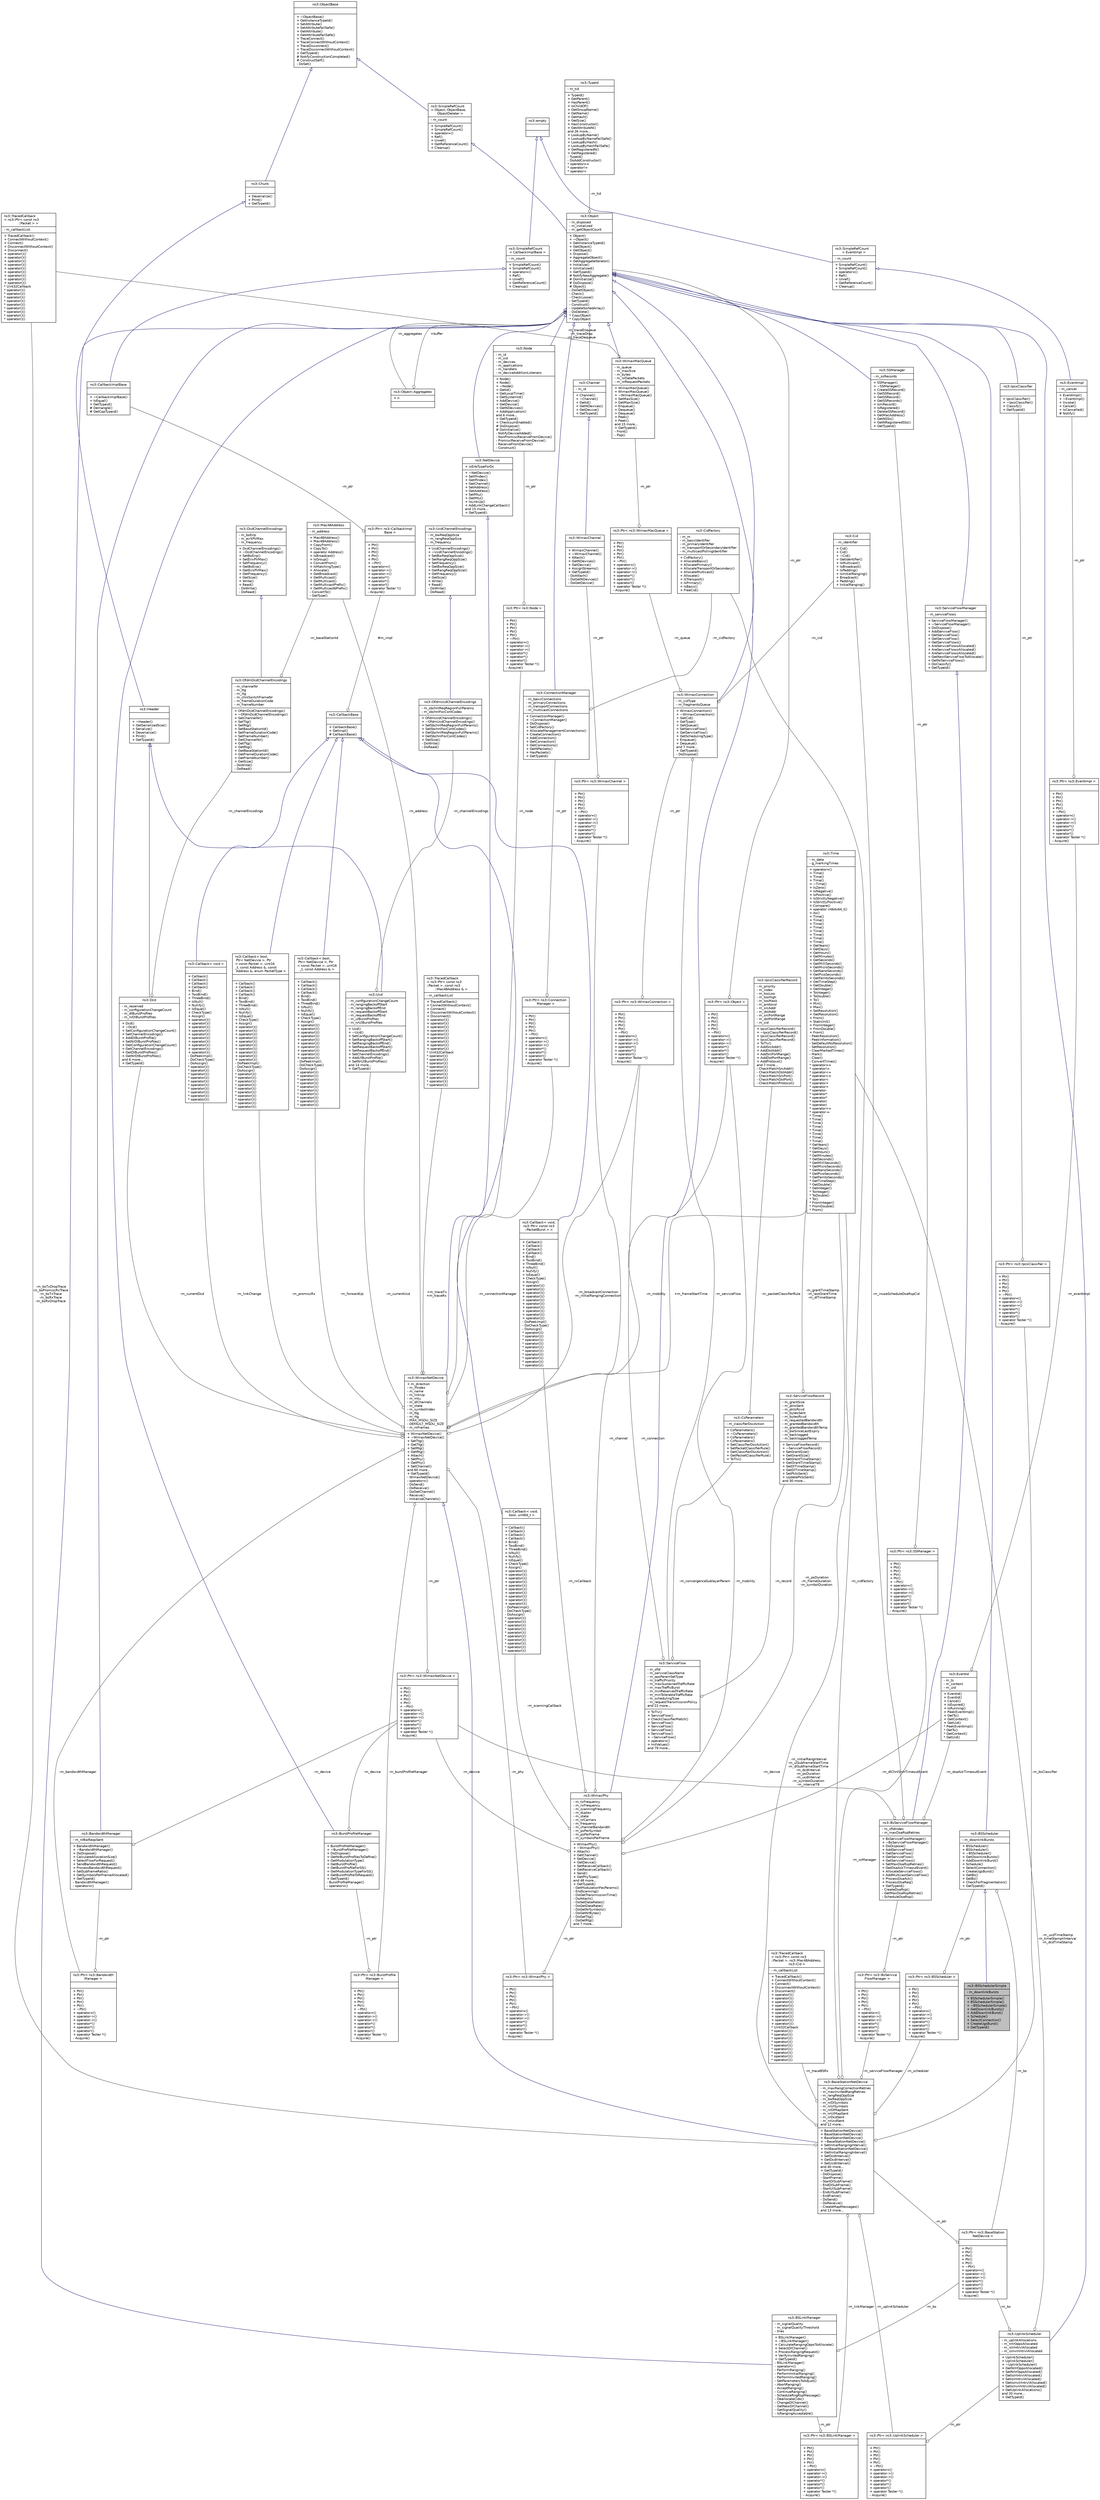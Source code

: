digraph "ns3::BSSchedulerSimple"
{
  edge [fontname="Helvetica",fontsize="10",labelfontname="Helvetica",labelfontsize="10"];
  node [fontname="Helvetica",fontsize="10",shape=record];
  Node1 [label="{ns3::BSSchedulerSimple\n|- m_downlinkBursts\l|+ BSSchedulerSimple()\l+ BSSchedulerSimple()\l+ ~BSSchedulerSimple()\l+ GetDownlinkBursts()\l+ AddDownlinkBurst()\l+ Schedule()\l+ SelectConnection()\l+ CreateUgsBurst()\l+ GetTypeId()\l}",height=0.2,width=0.4,color="black", fillcolor="grey75", style="filled", fontcolor="black"];
  Node2 -> Node1 [dir="back",color="midnightblue",fontsize="10",style="solid",arrowtail="onormal"];
  Node2 [label="{ns3::BSScheduler\n|- m_downlinkBursts\l|+ BSScheduler()\l+ BSScheduler()\l+ ~BSScheduler()\l+ GetDownlinkBursts()\l+ AddDownlinkBurst()\l+ Schedule()\l+ SelectConnection()\l+ CreateUgsBurst()\l+ GetBs()\l+ SetBs()\l+ CheckForFragmentation()\l+ GetTypeId()\l}",height=0.2,width=0.4,color="black", fillcolor="white", style="filled",URL="$d7/d4a/classns3_1_1BSScheduler.html"];
  Node3 -> Node2 [dir="back",color="midnightblue",fontsize="10",style="solid",arrowtail="onormal"];
  Node3 [label="{ns3::Object\n|- m_disposed\l- m_initialized\l- m_getObjectCount\l|+ Object()\l+ ~Object()\l+ GetInstanceTypeId()\l+ GetObject()\l+ GetObject()\l+ Dispose()\l+ AggregateObject()\l+ GetAggregateIterator()\l+ Initialize()\l+ IsInitialized()\l+ GetTypeId()\l# NotifyNewAggregate()\l# DoInitialize()\l# DoDispose()\l# Object()\l- DoGetObject()\l- Check()\l- CheckLoose()\l- SetTypeId()\l- Construct()\l- UpdateSortedArray()\l- DoDelete()\l* CopyObject\l* CopyObject\l}",height=0.2,width=0.4,color="black", fillcolor="white", style="filled",URL="$d9/d77/classns3_1_1Object.html",tooltip="A base class which provides memory management and object aggregation. "];
  Node4 -> Node3 [dir="back",color="midnightblue",fontsize="10",style="solid",arrowtail="onormal"];
  Node4 [label="{ns3::SimpleRefCount\l\< Object, ObjectBase,\l ObjectDeleter \>\n|- m_count\l|+ SimpleRefCount()\l+ SimpleRefCount()\l+ operator=()\l+ Ref()\l+ Unref()\l+ GetReferenceCount()\l+ Cleanup()\l}",height=0.2,width=0.4,color="black", fillcolor="white", style="filled",URL="$da/da1/classns3_1_1SimpleRefCount.html"];
  Node5 -> Node4 [dir="back",color="midnightblue",fontsize="10",style="solid",arrowtail="onormal"];
  Node5 [label="{ns3::ObjectBase\n||+ ~ObjectBase()\l+ GetInstanceTypeId()\l+ SetAttribute()\l+ SetAttributeFailSafe()\l+ GetAttribute()\l+ GetAttributeFailSafe()\l+ TraceConnect()\l+ TraceConnectWithoutContext()\l+ TraceDisconnect()\l+ TraceDisconnectWithoutContext()\l+ GetTypeId()\l# NotifyConstructionCompleted()\l# ConstructSelf()\l- DoSet()\l}",height=0.2,width=0.4,color="black", fillcolor="white", style="filled",URL="$d2/dac/classns3_1_1ObjectBase.html",tooltip="Anchor the ns-3 type and attribute system. "];
  Node6 -> Node3 [color="grey25",fontsize="10",style="solid",label=" -m_tid" ,arrowhead="odiamond"];
  Node6 [label="{ns3::TypeId\n|- m_tid\l|+ TypeId()\l+ GetParent()\l+ HasParent()\l+ IsChildOf()\l+ GetGroupName()\l+ GetName()\l+ GetHash()\l+ GetSize()\l+ HasConstructor()\l+ GetAttributeN()\land 26 more...\l+ LookupByName()\l+ LookupByNameFailSafe()\l+ LookupByHash()\l+ LookupByHashFailSafe()\l+ GetRegisteredN()\l+ GetRegistered()\l- TypeId()\l- DoAddConstructor()\l* operator==\l* operator!=\l* operator\<\l}",height=0.2,width=0.4,color="black", fillcolor="white", style="filled",URL="$d6/d11/classns3_1_1TypeId.html",tooltip="a unique identifier for an interface. "];
  Node7 -> Node3 [color="grey25",fontsize="10",style="solid",label=" -m_aggregates" ,arrowhead="odiamond"];
  Node7 [label="{ns3::Object::Aggregates\n|+ n\l|}",height=0.2,width=0.4,color="black", fillcolor="white", style="filled",URL="$d5/de9/structns3_1_1Object_1_1Aggregates.html"];
  Node3 -> Node7 [color="grey25",fontsize="10",style="solid",label=" +buffer" ,arrowhead="odiamond"];
  Node8 -> Node2 [color="grey25",fontsize="10",style="solid",label=" -m_bs" ,arrowhead="odiamond"];
  Node8 [label="{ns3::Ptr\< ns3::BaseStation\lNetDevice \>\n||+ Ptr()\l+ Ptr()\l+ Ptr()\l+ Ptr()\l+ Ptr()\l+ ~Ptr()\l+ operator=()\l+ operator-\>()\l+ operator-\>()\l+ operator*()\l+ operator*()\l+ operator!()\l+ operator Tester *()\l- Acquire()\l}",height=0.2,width=0.4,color="black", fillcolor="white", style="filled",URL="$dc/d90/classns3_1_1Ptr.html"];
  Node9 -> Node8 [color="grey25",fontsize="10",style="solid",label=" -m_ptr" ,arrowhead="odiamond"];
  Node9 [label="{ns3::BaseStationNetDevice\n|- m_maxRangCorrectionRetries\l- m_maxInvitedRangRetries\l- m_rangReqOppSize\l- m_bwReqOppSize\l- m_nrDlSymbols\l- m_nrUlSymbols\l- m_nrDlMapSent\l- m_nrUlMapSent\l- m_nrDcdSent\l- m_nrUcdSent\land 12 more...\l|+ BaseStationNetDevice()\l+ BaseStationNetDevice()\l+ BaseStationNetDevice()\l+ ~BaseStationNetDevice()\l+ SetInitialRangingInterval()\l+ InitBaseStationNetDevice()\l+ GetInitialRangingInterval()\l+ SetDcdInterval()\l+ GetDcdInterval()\l+ SetUcdInterval()\land 40 more...\l+ GetTypeId()\l- DoDispose()\l- StartFrame()\l- StartDlSubFrame()\l- EndDlSubFrame()\l- StartUlSubFrame()\l- EndUlSubFrame()\l- EndFrame()\l- DoSend()\l- DoReceive()\l- CreateMapMessages()\land 13 more...\l}",height=0.2,width=0.4,color="black", fillcolor="white", style="filled",URL="$dd/d73/classns3_1_1BaseStationNetDevice.html"];
  Node10 -> Node9 [dir="back",color="midnightblue",fontsize="10",style="solid",arrowtail="onormal"];
  Node10 [label="{ns3::WimaxNetDevice\n|+ m_direction\l- m_ifIndex\l- m_name\l- m_linkUp\l- m_mtu\l- m_dlChannels\l- m_state\l- m_symbolIndex\l- m_ttg\l- m_rtg\l- MAX_MSDU_SIZE\l- DEFAULT_MSDU_SIZE\l- m_nrFrames\l|+ WimaxNetDevice()\l+ ~WimaxNetDevice()\l+ SetTtg()\l+ GetTtg()\l+ SetRtg()\l+ GetRtg()\l+ Attach()\l+ SetPhy()\l+ GetPhy()\l+ SetChannel()\land 60 more...\l+ GetTypeId()\l- WimaxNetDevice()\l- operator=()\l- DoSend()\l- DoReceive()\l- DoGetChannel()\l- Receive()\l- InitializeChannels()\l}",height=0.2,width=0.4,color="black", fillcolor="white", style="filled",URL="$dc/d52/classns3_1_1WimaxNetDevice.html",tooltip="Hold together all WiMAX-related objects in a NetDevice.This class holds together ns3::WimaxPhy, ns3::WimaxConnection, ns3::ConectionManager, ns3::BurstProfileManager, and ns3::BandwidthManager. "];
  Node11 -> Node10 [dir="back",color="midnightblue",fontsize="10",style="solid",arrowtail="onormal"];
  Node11 [label="{ns3::NetDevice\n|+ isEnbTypeForDc\l|+ ~NetDevice()\l+ SetIfIndex()\l+ GetIfIndex()\l+ GetChannel()\l+ SetAddress()\l+ GetAddress()\l+ SetMtu()\l+ GetMtu()\l+ IsLinkUp()\l+ AddLinkChangeCallback()\land 15 more...\l+ GetTypeId()\l}",height=0.2,width=0.4,color="black", fillcolor="white", style="filled",URL="$d9/dac/classns3_1_1NetDevice.html",tooltip="Network layer to device interface. "];
  Node3 -> Node11 [dir="back",color="midnightblue",fontsize="10",style="solid",arrowtail="onormal"];
  Node12 -> Node10 [color="grey25",fontsize="10",style="solid",label=" -m_address" ,arrowhead="odiamond"];
  Node12 [label="{ns3::Mac48Address\n|- m_address\l|+ Mac48Address()\l+ Mac48Address()\l+ CopyFrom()\l+ CopyTo()\l+ operator Address()\l+ IsBroadcast()\l+ IsGroup()\l+ ConvertFrom()\l+ IsMatchingType()\l+ Allocate()\l+ GetBroadcast()\l+ GetMulticast()\l+ GetMulticast()\l+ GetMulticastPrefix()\l+ GetMulticast6Prefix()\l- ConvertTo()\l- GetType()\l}",height=0.2,width=0.4,color="black", fillcolor="white", style="filled",URL="$db/dee/classns3_1_1Mac48Address.html",tooltip="an EUI-48 address "];
  Node13 -> Node10 [color="grey25",fontsize="10",style="solid",label=" -m_broadcastConnection\n-m_initialRangingConnection" ,arrowhead="odiamond"];
  Node13 [label="{ns3::Ptr\< ns3::WimaxConnection \>\n||+ Ptr()\l+ Ptr()\l+ Ptr()\l+ Ptr()\l+ Ptr()\l+ ~Ptr()\l+ operator=()\l+ operator-\>()\l+ operator-\>()\l+ operator*()\l+ operator*()\l+ operator!()\l+ operator Tester *()\l- Acquire()\l}",height=0.2,width=0.4,color="black", fillcolor="white", style="filled",URL="$dc/d90/classns3_1_1Ptr.html"];
  Node14 -> Node13 [color="grey25",fontsize="10",style="solid",label=" -m_ptr" ,arrowhead="odiamond"];
  Node14 [label="{ns3::WimaxConnection\n|- m_cidType\l- m_fragmentsQueue\l|+ WimaxConnection()\l+ ~WimaxConnection()\l+ GetCid()\l+ GetType()\l+ GetQueue()\l+ SetServiceFlow()\l+ GetServiceFlow()\l+ GetSchedulingType()\l+ Enqueue()\l+ Dequeue()\land 7 more...\l+ GetTypeId()\l- DoDispose()\l}",height=0.2,width=0.4,color="black", fillcolor="white", style="filled",URL="$d9/db1/classns3_1_1WimaxConnection.html"];
  Node3 -> Node14 [dir="back",color="midnightblue",fontsize="10",style="solid",arrowtail="onormal"];
  Node15 -> Node14 [color="grey25",fontsize="10",style="solid",label=" -m_serviceFlow" ,arrowhead="odiamond"];
  Node15 [label="{ns3::ServiceFlow\n|- m_sfid\l- m_serviceClassName\l- m_qosParamSetType\l- m_trafficPriority\l- m_maxSustainedTrafficRate\l- m_maxTrafficBurst\l- m_minReservedTrafficRate\l- m_minTolerableTrafficRate\l- m_schedulingType\l- m_requestTransmissionPolicy\land 22 more...\l|+ ToTlv()\l+ ServiceFlow()\l+ CheckClassifierMatch()\l+ ServiceFlow()\l+ ServiceFlow()\l+ ServiceFlow()\l+ ServiceFlow()\l+ ~ServiceFlow()\l+ operator=()\l+ InitValues()\land 79 more...\l}",height=0.2,width=0.4,color="black", fillcolor="white", style="filled",URL="$d7/ded/classns3_1_1ServiceFlow.html"];
  Node13 -> Node15 [color="grey25",fontsize="10",style="solid",label=" -m_connection" ,arrowhead="odiamond"];
  Node16 -> Node15 [color="grey25",fontsize="10",style="solid",label=" -m_record" ,arrowhead="odiamond"];
  Node16 [label="{ns3::ServiceFlowRecord\n|- m_grantSize\l- m_pktsSent\l- m_pktsRcvd\l- m_bytesSent\l- m_bytesRcvd\l- m_requestedBandwidth\l- m_grantedBandwidth\l- m_grantedBandwidthTemp\l- m_bwSinceLastExpiry\l- m_backlogged\l- m_backloggedTemp\l|+ ServiceFlowRecord()\l+ ~ServiceFlowRecord()\l+ SetGrantSize()\l+ GetGrantSize()\l+ SetGrantTimeStamp()\l+ GetGrantTimeStamp()\l+ SetDlTimeStamp()\l+ GetDlTimeStamp()\l+ SetPktsSent()\l+ UpdatePktsSent()\land 30 more...\l}",height=0.2,width=0.4,color="black", fillcolor="white", style="filled",URL="$d9/d39/classns3_1_1ServiceFlowRecord.html",tooltip="this class implements a structure to manage some parameters and statistics related to a service flow ..."];
  Node17 -> Node16 [color="grey25",fontsize="10",style="solid",label=" -m_grantTimeStamp\n-m_lastGrantTime\n-m_dlTimeStamp" ,arrowhead="odiamond"];
  Node17 [label="{ns3::Time\n|- m_data\l- g_markingTimes\l|+ operator=()\l+ Time()\l+ Time()\l+ Time()\l+ ~Time()\l+ IsZero()\l+ IsNegative()\l+ IsPositive()\l+ IsStrictlyNegative()\l+ IsStrictlyPositive()\l+ Compare()\l+ operator int64x64_t()\l+ As()\l+ Time()\l+ Time()\l+ Time()\l+ Time()\l+ Time()\l+ Time()\l+ Time()\l+ Time()\l+ GetYears()\l+ GetDays()\l+ GetHours()\l+ GetMinutes()\l+ GetSeconds()\l+ GetMilliSeconds()\l+ GetMicroSeconds()\l+ GetNanoSeconds()\l+ GetPicoSeconds()\l+ GetFemtoSeconds()\l+ GetTimeStep()\l+ GetDouble()\l+ GetInteger()\l+ ToInteger()\l+ ToDouble()\l+ To()\l+ Min()\l+ Max()\l+ SetResolution()\l+ GetResolution()\l+ From()\l+ StaticInit()\l+ FromInteger()\l+ FromDouble()\l+ From()\l- PeekResolution()\l- PeekInformation()\l- SetDefaultNsResolution()\l- SetResolution()\l- ClearMarkedTimes()\l- Mark()\l- Clear()\l- ConvertTimes()\l* operator==\l* operator!=\l* operator\<=\l* operator\>=\l* operator\<\l* operator\>\l* operator+\l* operator-\l* operator*\l* operator*\l* operator/\l* operator/\l* operator+=\l* operator-=\l* Time()\l* Time()\l* Time()\l* Time()\l* Time()\l* Time()\l* Time()\l* Time()\l* GetYears()\l* GetDays()\l* GetHours()\l* GetMinutes()\l* GetSeconds()\l* GetMilliSeconds()\l* GetMicroSeconds()\l* GetNanoSeconds()\l* GetPicoSeconds()\l* GetFemtoSeconds()\l* GetTimeStep()\l* GetDouble()\l* GetInteger()\l* ToInteger()\l* ToDouble()\l* To()\l* FromInteger()\l* FromDouble()\l* From()\l}",height=0.2,width=0.4,color="black", fillcolor="white", style="filled",URL="$dc/d04/classns3_1_1Time.html",tooltip="Simulation virtual time values and global simulation resolution. "];
  Node18 -> Node15 [color="grey25",fontsize="10",style="solid",label=" -m_convergenceSublayerParam" ,arrowhead="odiamond"];
  Node18 [label="{ns3::CsParameters\n|- m_classifierDscAction\l|+ CsParameters()\l+ ~CsParameters()\l+ CsParameters()\l+ CsParameters()\l+ SetClassifierDscAction()\l+ SetPacketClassifierRule()\l+ GetClassifierDscAction()\l+ GetPacketClassifierRule()\l+ ToTlv()\l}",height=0.2,width=0.4,color="black", fillcolor="white", style="filled",URL="$db/dfc/classns3_1_1CsParameters.html",tooltip="CsParameters class. "];
  Node19 -> Node18 [color="grey25",fontsize="10",style="solid",label=" -m_packetClassifierRule" ,arrowhead="odiamond"];
  Node19 [label="{ns3::IpcsClassifierRecord\n|- m_priority\l- m_index\l- m_tosLow\l- m_tosHigh\l- m_tosMask\l- m_protocol\l- m_srcAddr\l- m_dstAddr\l- m_srcPortRange\l- m_dstPortRange\l- m_cid\l|+ IpcsClassifierRecord()\l+ ~IpcsClassifierRecord()\l+ IpcsClassifierRecord()\l+ IpcsClassifierRecord()\l+ ToTlv()\l+ AddSrcAddr()\l+ AddDstAddr()\l+ AddSrcPortRange()\l+ AddDstPortRange()\l+ AddProtocol()\land 7 more...\l- CheckMatchSrcAddr()\l- CheckMatchDstAddr()\l- CheckMatchSrcPort()\l- CheckMatchDstPort()\l- CheckMatchProtocol()\l}",height=0.2,width=0.4,color="black", fillcolor="white", style="filled",URL="$d4/d4e/classns3_1_1IpcsClassifierRecord.html",tooltip="IpcsClassifierRecord class. "];
  Node20 -> Node14 [color="grey25",fontsize="10",style="solid",label=" -m_cid" ,arrowhead="odiamond"];
  Node20 [label="{ns3::Cid\n|- m_identifier\l|+ Cid()\l+ Cid()\l+ ~Cid()\l+ GetIdentifier()\l+ IsMulticast()\l+ IsBroadcast()\l+ IsPadding()\l+ IsInitialRanging()\l+ Broadcast()\l+ Padding()\l+ InitialRanging()\l}",height=0.2,width=0.4,color="black", fillcolor="white", style="filled",URL="$de/d5c/classns3_1_1Cid.html",tooltip="Cid class. "];
  Node21 -> Node14 [color="grey25",fontsize="10",style="solid",label=" -m_queue" ,arrowhead="odiamond"];
  Node21 [label="{ns3::Ptr\< ns3::WimaxMacQueue \>\n||+ Ptr()\l+ Ptr()\l+ Ptr()\l+ Ptr()\l+ Ptr()\l+ ~Ptr()\l+ operator=()\l+ operator-\>()\l+ operator-\>()\l+ operator*()\l+ operator*()\l+ operator!()\l+ operator Tester *()\l- Acquire()\l}",height=0.2,width=0.4,color="black", fillcolor="white", style="filled",URL="$dc/d90/classns3_1_1Ptr.html"];
  Node22 -> Node21 [color="grey25",fontsize="10",style="solid",label=" -m_ptr" ,arrowhead="odiamond"];
  Node22 [label="{ns3::WimaxMacQueue\n|- m_queue\l- m_maxSize\l- m_bytes\l- m_nrDataPackets\l- m_nrRequestPackets\l|+ WimaxMacQueue()\l+ WimaxMacQueue()\l+ ~WimaxMacQueue()\l+ SetMaxSize()\l+ GetMaxSize()\l+ Enqueue()\l+ Dequeue()\l+ Dequeue()\l+ Peek()\l+ Peek()\land 15 more...\l+ GetTypeId()\l- Front()\l- Pop()\l}",height=0.2,width=0.4,color="black", fillcolor="white", style="filled",URL="$da/db1/classns3_1_1WimaxMacQueue.html"];
  Node3 -> Node22 [dir="back",color="midnightblue",fontsize="10",style="solid",arrowtail="onormal"];
  Node23 -> Node22 [color="grey25",fontsize="10",style="solid",label=" -m_traceEnqueue\n-m_traceDrop\n-m_traceDequeue" ,arrowhead="odiamond"];
  Node23 [label="{ns3::TracedCallback\l\< ns3::Ptr\< const ns3\l::Packet \> \>\n|- m_callbackList\l|+ TracedCallback()\l+ ConnectWithoutContext()\l+ Connect()\l+ DisconnectWithoutContext()\l+ Disconnect()\l+ operator()()\l+ operator()()\l+ operator()()\l+ operator()()\l+ operator()()\l+ operator()()\l+ operator()()\l+ operator()()\l+ operator()()\l* Uint32Callback\l* operator()()\l* operator()()\l* operator()()\l* operator()()\l* operator()()\l* operator()()\l* operator()()\l* operator()()\l* operator()()\l}",height=0.2,width=0.4,color="black", fillcolor="white", style="filled",URL="$df/dec/classns3_1_1TracedCallback.html"];
  Node24 -> Node10 [color="grey25",fontsize="10",style="solid",label=" -m_promiscRx" ,arrowhead="odiamond"];
  Node24 [label="{ns3::Callback\< bool,\l Ptr\< NetDevice \>, Ptr\l\< const Packet \>, uint16\l_t, const Address &, const\l Address &, enum PacketType \>\n||+ Callback()\l+ Callback()\l+ Callback()\l+ Callback()\l+ Bind()\l+ TwoBind()\l+ ThreeBind()\l+ IsNull()\l+ Nullify()\l+ IsEqual()\l+ CheckType()\l+ Assign()\l+ operator()()\l+ operator()()\l+ operator()()\l+ operator()()\l+ operator()()\l+ operator()()\l+ operator()()\l+ operator()()\l+ operator()()\l+ operator()()\l- DoPeekImpl()\l- DoCheckType()\l- DoAssign()\l* operator()()\l* operator()()\l* operator()()\l* operator()()\l* operator()()\l* operator()()\l* operator()()\l* operator()()\l* operator()()\l* operator()()\l}",height=0.2,width=0.4,color="black", fillcolor="white", style="filled",URL="$d1/d48/classns3_1_1Callback.html"];
  Node25 -> Node24 [dir="back",color="midnightblue",fontsize="10",style="solid",arrowtail="onormal"];
  Node25 [label="{ns3::CallbackBase\n||+ CallbackBase()\l+ GetImpl()\l# CallbackBase()\l}",height=0.2,width=0.4,color="black", fillcolor="white", style="filled",URL="$d7/db5/classns3_1_1CallbackBase.html"];
  Node26 -> Node25 [color="grey25",fontsize="10",style="solid",label=" #m_impl" ,arrowhead="odiamond"];
  Node26 [label="{ns3::Ptr\< ns3::CallbackImpl\lBase \>\n||+ Ptr()\l+ Ptr()\l+ Ptr()\l+ Ptr()\l+ Ptr()\l+ ~Ptr()\l+ operator=()\l+ operator-\>()\l+ operator-\>()\l+ operator*()\l+ operator*()\l+ operator!()\l+ operator Tester *()\l- Acquire()\l}",height=0.2,width=0.4,color="black", fillcolor="white", style="filled",URL="$dc/d90/classns3_1_1Ptr.html"];
  Node27 -> Node26 [color="grey25",fontsize="10",style="solid",label=" -m_ptr" ,arrowhead="odiamond"];
  Node27 [label="{ns3::CallbackImplBase\n||+ ~CallbackImplBase()\l+ IsEqual()\l+ GetTypeid()\l# Demangle()\l# GetCppTypeid()\l}",height=0.2,width=0.4,color="black", fillcolor="white", style="filled",URL="$d3/dfa/classns3_1_1CallbackImplBase.html"];
  Node28 -> Node27 [dir="back",color="midnightblue",fontsize="10",style="solid",arrowtail="onormal"];
  Node28 [label="{ns3::SimpleRefCount\l\< CallbackImplBase \>\n|- m_count\l|+ SimpleRefCount()\l+ SimpleRefCount()\l+ operator=()\l+ Ref()\l+ Unref()\l+ GetReferenceCount()\l+ Cleanup()\l}",height=0.2,width=0.4,color="black", fillcolor="white", style="filled",URL="$da/da1/classns3_1_1SimpleRefCount.html"];
  Node29 -> Node28 [dir="back",color="midnightblue",fontsize="10",style="solid",arrowtail="onormal"];
  Node29 [label="{ns3::empty\n||}",height=0.2,width=0.4,color="black", fillcolor="white", style="filled",URL="$d9/d6a/classns3_1_1empty.html",tooltip="make Callback use a separate empty type "];
  Node30 -> Node10 [color="grey25",fontsize="10",style="solid",label=" -m_connectionManager" ,arrowhead="odiamond"];
  Node30 [label="{ns3::Ptr\< ns3::Connection\lManager \>\n||+ Ptr()\l+ Ptr()\l+ Ptr()\l+ Ptr()\l+ Ptr()\l+ ~Ptr()\l+ operator=()\l+ operator-\>()\l+ operator-\>()\l+ operator*()\l+ operator*()\l+ operator!()\l+ operator Tester *()\l- Acquire()\l}",height=0.2,width=0.4,color="black", fillcolor="white", style="filled",URL="$dc/d90/classns3_1_1Ptr.html"];
  Node31 -> Node30 [color="grey25",fontsize="10",style="solid",label=" -m_ptr" ,arrowhead="odiamond"];
  Node31 [label="{ns3::ConnectionManager\n|- m_basicConnections\l- m_primaryConnections\l- m_transportConnections\l- m_multicastConnections\l|+ ConnectionManager()\l+ ~ConnectionManager()\l+ DoDispose()\l+ SetCidFactory()\l+ AllocateManagementConnections()\l+ CreateConnection()\l+ AddConnection()\l+ GetConnection()\l+ GetConnections()\l+ GetNPackets()\l+ HasPackets()\l+ GetTypeId()\l}",height=0.2,width=0.4,color="black", fillcolor="white", style="filled",URL="$d4/df6/classns3_1_1ConnectionManager.html"];
  Node3 -> Node31 [dir="back",color="midnightblue",fontsize="10",style="solid",arrowtail="onormal"];
  Node32 -> Node31 [color="grey25",fontsize="10",style="solid",label=" -m_cidFactory" ,arrowhead="odiamond"];
  Node32 [label="{ns3::CidFactory\n|- m_m\l- m_basicIdentifier\l- m_primaryIdentifier\l- m_transportOrSecondaryIdentifier\l- m_multicastPollingIdentifier\l|+ CidFactory()\l+ AllocateBasic()\l+ AllocatePrimary()\l+ AllocateTransportOrSecondary()\l+ AllocateMulticast()\l+ Allocate()\l+ IsTransport()\l+ IsPrimary()\l+ IsBasic()\l+ FreeCid()\l}",height=0.2,width=0.4,color="black", fillcolor="white", style="filled",URL="$da/d51/classns3_1_1CidFactory.html"];
  Node33 -> Node10 [color="grey25",fontsize="10",style="solid",label=" -m_currentUcd" ,arrowhead="odiamond"];
  Node33 [label="{ns3::Ucd\n|- m_configurationChangeCount\l- m_rangingBackoffStart\l- m_rangingBackoffEnd\l- m_requestBackoffStart\l- m_requestBackoffEnd\l- m_ulBurstProfiles\l- m_nrUlBurstProfiles\l|+ Ucd()\l+ ~Ucd()\l+ SetConfigurationChangeCount()\l+ SetRangingBackoffStart()\l+ SetRangingBackoffEnd()\l+ SetRequestBackoffStart()\l+ SetRequestBackoffEnd()\l+ SetChannelEncodings()\l+ AddUlBurstProfile()\l+ SetNrUlBurstProfiles()\land 14 more...\l+ GetTypeId()\l}",height=0.2,width=0.4,color="black", fillcolor="white", style="filled",URL="$db/dda/classns3_1_1Ucd.html"];
  Node34 -> Node33 [dir="back",color="midnightblue",fontsize="10",style="solid",arrowtail="onormal"];
  Node34 [label="{ns3::Header\n||+ ~Header()\l+ GetSerializedSize()\l+ Serialize()\l+ Deserialize()\l+ Print()\l+ GetTypeId()\l}",height=0.2,width=0.4,color="black", fillcolor="white", style="filled",URL="$d6/dae/classns3_1_1Header.html",tooltip="Protocol header serialization and deserialization. "];
  Node35 -> Node34 [dir="back",color="midnightblue",fontsize="10",style="solid",arrowtail="onormal"];
  Node35 [label="{ns3::Chunk\n||+ Deserialize()\l+ Print()\l+ GetTypeId()\l}",height=0.2,width=0.4,color="black", fillcolor="white", style="filled",URL="$d7/d9b/classns3_1_1Chunk.html",tooltip="abstract base class for ns3::Header and ns3::Trailer "];
  Node5 -> Node35 [dir="back",color="midnightblue",fontsize="10",style="solid",arrowtail="onormal"];
  Node36 -> Node33 [color="grey25",fontsize="10",style="solid",label=" -m_channelEncodings" ,arrowhead="odiamond"];
  Node36 [label="{ns3::OfdmUcdChannelEncodings\n|- m_sbchnlReqRegionFullParams\l- m_sbchnlFocContCodes\l|+ OfdmUcdChannelEncodings()\l+ ~OfdmUcdChannelEncodings()\l+ SetSbchnlReqRegionFullParams()\l+ SetSbchnlFocContCodes()\l+ GetSbchnlReqRegionFullParams()\l+ GetSbchnlFocContCodes()\l+ GetSize()\l- DoWrite()\l- DoRead()\l}",height=0.2,width=0.4,color="black", fillcolor="white", style="filled",URL="$dc/d27/classns3_1_1OfdmUcdChannelEncodings.html"];
  Node37 -> Node36 [dir="back",color="midnightblue",fontsize="10",style="solid",arrowtail="onormal"];
  Node37 [label="{ns3::UcdChannelEncodings\n|- m_bwReqOppSize\l- m_rangReqOppSize\l- m_frequency\l|+ UcdChannelEncodings()\l+ ~UcdChannelEncodings()\l+ SetBwReqOppSize()\l+ SetRangReqOppSize()\l+ SetFrequency()\l+ GetBwReqOppSize()\l+ GetRangReqOppSize()\l+ GetFrequency()\l+ GetSize()\l+ Write()\l+ Read()\l- DoWrite()\l- DoRead()\l}",height=0.2,width=0.4,color="black", fillcolor="white", style="filled",URL="$dc/d44/classns3_1_1UcdChannelEncodings.html"];
  Node38 -> Node10 [color="grey25",fontsize="10",style="solid",label=" -m_currentDcd" ,arrowhead="odiamond"];
  Node38 [label="{ns3::Dcd\n|- m_reserved\l- m_configurationChangeCount\l- m_dlBurstProfiles\l- m_nrDlBurstProfiles\l|+ Dcd()\l+ ~Dcd()\l+ SetConfigurationChangeCount()\l+ SetChannelEncodings()\l+ AddDlBurstProfile()\l+ SetNrDlBurstProfiles()\l+ GetConfigurationChangeCount()\l+ GetChannelEncodings()\l+ GetDlBurstProfiles()\l+ GetNrDlBurstProfiles()\land 6 more...\l+ GetTypeId()\l}",height=0.2,width=0.4,color="black", fillcolor="white", style="filled",URL="$db/dcc/classns3_1_1Dcd.html"];
  Node34 -> Node38 [dir="back",color="midnightblue",fontsize="10",style="solid",arrowtail="onormal"];
  Node39 -> Node38 [color="grey25",fontsize="10",style="solid",label=" -m_channelEncodings" ,arrowhead="odiamond"];
  Node39 [label="{ns3::OfdmDcdChannelEncodings\n|- m_channelNr\l- m_ttg\l- m_rtg\l- m_chnlSwitchFrameNr\l- m_frameDurationCode\l- m_frameNumber\l|+ OfdmDcdChannelEncodings()\l+ ~OfdmDcdChannelEncodings()\l+ SetChannelNr()\l+ SetTtg()\l+ SetRtg()\l+ SetBaseStationId()\l+ SetFrameDurationCode()\l+ SetFrameNumber()\l+ GetChannelNr()\l+ GetTtg()\l+ GetRtg()\l+ GetBaseStationId()\l+ GetFrameDurationCode()\l+ GetFrameNumber()\l+ GetSize()\l- DoWrite()\l- DoRead()\l}",height=0.2,width=0.4,color="black", fillcolor="white", style="filled",URL="$dc/dc3/classns3_1_1OfdmDcdChannelEncodings.html"];
  Node40 -> Node39 [dir="back",color="midnightblue",fontsize="10",style="solid",arrowtail="onormal"];
  Node40 [label="{ns3::DcdChannelEncodings\n|- m_bsEirp\l- m_eirXPIrMax\l- m_frequency\l|+ DcdChannelEncodings()\l+ ~DcdChannelEncodings()\l+ SetBsEirp()\l+ SetEirxPIrMax()\l+ SetFrequency()\l+ GetBsEirp()\l+ GetEirxPIrMax()\l+ GetFrequency()\l+ GetSize()\l+ Write()\l+ Read()\l- DoWrite()\l- DoRead()\l}",height=0.2,width=0.4,color="black", fillcolor="white", style="filled",URL="$d8/de0/classns3_1_1DcdChannelEncodings.html"];
  Node12 -> Node39 [color="grey25",fontsize="10",style="solid",label=" -m_baseStationId" ,arrowhead="odiamond"];
  Node41 -> Node10 [color="grey25",fontsize="10",style="solid",label=" -m_node" ,arrowhead="odiamond"];
  Node41 [label="{ns3::Ptr\< ns3::Node \>\n||+ Ptr()\l+ Ptr()\l+ Ptr()\l+ Ptr()\l+ Ptr()\l+ ~Ptr()\l+ operator=()\l+ operator-\>()\l+ operator-\>()\l+ operator*()\l+ operator*()\l+ operator!()\l+ operator Tester *()\l- Acquire()\l}",height=0.2,width=0.4,color="black", fillcolor="white", style="filled",URL="$dc/d90/classns3_1_1Ptr.html"];
  Node42 -> Node41 [color="grey25",fontsize="10",style="solid",label=" -m_ptr" ,arrowhead="odiamond"];
  Node42 [label="{ns3::Node\n|- m_id\l- m_sid\l- m_devices\l- m_applications\l- m_handlers\l- m_deviceAdditionListeners\l|+ Node()\l+ Node()\l+ ~Node()\l+ GetId()\l+ GetLocalTime()\l+ GetSystemId()\l+ AddDevice()\l+ GetDevice()\l+ GetNDevices()\l+ AddApplication()\land 6 more...\l+ GetTypeId()\l+ ChecksumEnabled()\l# DoDispose()\l# DoInitialize()\l- NotifyDeviceAdded()\l- NonPromiscReceiveFromDevice()\l- PromiscReceiveFromDevice()\l- ReceiveFromDevice()\l- Construct()\l}",height=0.2,width=0.4,color="black", fillcolor="white", style="filled",URL="$dd/ded/classns3_1_1Node.html",tooltip="A network Node. "];
  Node3 -> Node42 [dir="back",color="midnightblue",fontsize="10",style="solid",arrowtail="onormal"];
  Node43 -> Node10 [color="grey25",fontsize="10",style="solid",label=" -m_forwardUp" ,arrowhead="odiamond"];
  Node43 [label="{ns3::Callback\< bool,\l Ptr\< NetDevice \>, Ptr\l\< const Packet \>, uint16\l_t, const Address & \>\n||+ Callback()\l+ Callback()\l+ Callback()\l+ Callback()\l+ Bind()\l+ TwoBind()\l+ ThreeBind()\l+ IsNull()\l+ Nullify()\l+ IsEqual()\l+ CheckType()\l+ Assign()\l+ operator()()\l+ operator()()\l+ operator()()\l+ operator()()\l+ operator()()\l+ operator()()\l+ operator()()\l+ operator()()\l+ operator()()\l+ operator()()\l- DoPeekImpl()\l- DoCheckType()\l- DoAssign()\l* operator()()\l* operator()()\l* operator()()\l* operator()()\l* operator()()\l* operator()()\l* operator()()\l* operator()()\l* operator()()\l* operator()()\l}",height=0.2,width=0.4,color="black", fillcolor="white", style="filled",URL="$d1/d48/classns3_1_1Callback.html"];
  Node25 -> Node43 [dir="back",color="midnightblue",fontsize="10",style="solid",arrowtail="onormal"];
  Node17 -> Node10 [color="grey25",fontsize="10",style="solid",label=" +m_frameStartTime" ,arrowhead="odiamond"];
  Node44 -> Node10 [color="grey25",fontsize="10",style="solid",label=" -m_linkChange" ,arrowhead="odiamond"];
  Node44 [label="{ns3::Callback\< void \>\n||+ Callback()\l+ Callback()\l+ Callback()\l+ Callback()\l+ Bind()\l+ TwoBind()\l+ ThreeBind()\l+ IsNull()\l+ Nullify()\l+ IsEqual()\l+ CheckType()\l+ Assign()\l+ operator()()\l+ operator()()\l+ operator()()\l+ operator()()\l+ operator()()\l+ operator()()\l+ operator()()\l+ operator()()\l+ operator()()\l+ operator()()\l- DoPeekImpl()\l- DoCheckType()\l- DoAssign()\l* operator()()\l* operator()()\l* operator()()\l* operator()()\l* operator()()\l* operator()()\l* operator()()\l* operator()()\l* operator()()\l* operator()()\l}",height=0.2,width=0.4,color="black", fillcolor="white", style="filled",URL="$d1/d48/classns3_1_1Callback.html"];
  Node25 -> Node44 [dir="back",color="midnightblue",fontsize="10",style="solid",arrowtail="onormal"];
  Node45 -> Node10 [color="grey25",fontsize="10",style="solid",label=" -m_phy" ,arrowhead="odiamond"];
  Node45 [label="{ns3::Ptr\< ns3::WimaxPhy \>\n||+ Ptr()\l+ Ptr()\l+ Ptr()\l+ Ptr()\l+ Ptr()\l+ ~Ptr()\l+ operator=()\l+ operator-\>()\l+ operator-\>()\l+ operator*()\l+ operator*()\l+ operator!()\l+ operator Tester *()\l- Acquire()\l}",height=0.2,width=0.4,color="black", fillcolor="white", style="filled",URL="$dc/d90/classns3_1_1Ptr.html"];
  Node46 -> Node45 [color="grey25",fontsize="10",style="solid",label=" -m_ptr" ,arrowhead="odiamond"];
  Node46 [label="{ns3::WimaxPhy\n|- m_txFrequency\l- m_rxFrequency\l- m_scanningFrequency\l- m_duplex\l- m_state\l- m_nrCarriers\l- m_frequency\l- m_channelBandwidth\l- m_psPerSymbol\l- m_psPerFrame\l- m_symbolsPerFrame\l|+ WimaxPhy()\l+ ~WimaxPhy()\l+ Attach()\l+ GetChannel()\l+ SetDevice()\l+ GetDevice()\l+ SetReceiveCallback()\l+ GetReceiveCallback()\l+ Send()\l+ GetPhyType()\land 48 more...\l+ GetTypeId()\l- GetModulationFecParams()\l- EndScanning()\l- DoGetTransmissionTime()\l- DoAttach()\l- DoSetDataRates()\l- DoGetDataRate()\l- DoGetNrSymbols()\l- DoGetNrBytes()\l- DoGetTtg()\l- DoGetRtg()\land 7 more...\l}",height=0.2,width=0.4,color="black", fillcolor="white", style="filled",URL="$dc/dc8/classns3_1_1WimaxPhy.html"];
  Node3 -> Node46 [dir="back",color="midnightblue",fontsize="10",style="solid",arrowtail="onormal"];
  Node47 -> Node46 [color="grey25",fontsize="10",style="solid",label=" -m_channel" ,arrowhead="odiamond"];
  Node47 [label="{ns3::Ptr\< ns3::WimaxChannel \>\n||+ Ptr()\l+ Ptr()\l+ Ptr()\l+ Ptr()\l+ Ptr()\l+ ~Ptr()\l+ operator=()\l+ operator-\>()\l+ operator-\>()\l+ operator*()\l+ operator*()\l+ operator!()\l+ operator Tester *()\l- Acquire()\l}",height=0.2,width=0.4,color="black", fillcolor="white", style="filled",URL="$dc/d90/classns3_1_1Ptr.html"];
  Node48 -> Node47 [color="grey25",fontsize="10",style="solid",label=" -m_ptr" ,arrowhead="odiamond"];
  Node48 [label="{ns3::WimaxChannel\n||+ WimaxChannel()\l+ ~WimaxChannel()\l+ Attach()\l+ GetNDevices()\l+ GetDevice()\l+ AssignStreams()\l+ GetTypeId()\l- DoAttach()\l- DoGetNDevices()\l- DoGetDevice()\l}",height=0.2,width=0.4,color="black", fillcolor="white", style="filled",URL="$df/d3a/classns3_1_1WimaxChannel.html"];
  Node49 -> Node48 [dir="back",color="midnightblue",fontsize="10",style="solid",arrowtail="onormal"];
  Node49 [label="{ns3::Channel\n|- m_id\l|+ Channel()\l+ ~Channel()\l+ GetId()\l+ GetNDevices()\l+ GetDevice()\l+ GetTypeId()\l}",height=0.2,width=0.4,color="black", fillcolor="white", style="filled",URL="$d4/d67/classns3_1_1Channel.html",tooltip="Abstract Channel Base Class. "];
  Node3 -> Node49 [dir="back",color="midnightblue",fontsize="10",style="solid",arrowtail="onormal"];
  Node50 -> Node46 [color="grey25",fontsize="10",style="solid",label=" -m_rxCallback" ,arrowhead="odiamond"];
  Node50 [label="{ns3::Callback\< void,\l ns3::Ptr\< const ns3\l::PacketBurst \> \>\n||+ Callback()\l+ Callback()\l+ Callback()\l+ Callback()\l+ Bind()\l+ TwoBind()\l+ ThreeBind()\l+ IsNull()\l+ Nullify()\l+ IsEqual()\l+ CheckType()\l+ Assign()\l+ operator()()\l+ operator()()\l+ operator()()\l+ operator()()\l+ operator()()\l+ operator()()\l+ operator()()\l+ operator()()\l+ operator()()\l+ operator()()\l- DoPeekImpl()\l- DoCheckType()\l- DoAssign()\l* operator()()\l* operator()()\l* operator()()\l* operator()()\l* operator()()\l* operator()()\l* operator()()\l* operator()()\l* operator()()\l* operator()()\l}",height=0.2,width=0.4,color="black", fillcolor="white", style="filled",URL="$d1/d48/classns3_1_1Callback.html"];
  Node25 -> Node50 [dir="back",color="midnightblue",fontsize="10",style="solid",arrowtail="onormal"];
  Node51 -> Node46 [color="grey25",fontsize="10",style="solid",label=" -m_dlChnlSrchTimeoutEvent" ,arrowhead="odiamond"];
  Node51 [label="{ns3::EventId\n|- m_ts\l- m_context\l- m_uid\l|+ EventId()\l+ EventId()\l+ Cancel()\l+ IsExpired()\l+ IsRunning()\l+ PeekEventImpl()\l+ GetTs()\l+ GetContext()\l+ GetUid()\l* PeekEventImpl()\l* GetTs()\l* GetContext()\l* GetUid()\l}",height=0.2,width=0.4,color="black", fillcolor="white", style="filled",URL="$d1/df8/classns3_1_1EventId.html",tooltip="An identifier for simulation events. "];
  Node52 -> Node51 [color="grey25",fontsize="10",style="solid",label=" -m_eventImpl" ,arrowhead="odiamond"];
  Node52 [label="{ns3::Ptr\< ns3::EventImpl \>\n||+ Ptr()\l+ Ptr()\l+ Ptr()\l+ Ptr()\l+ Ptr()\l+ ~Ptr()\l+ operator=()\l+ operator-\>()\l+ operator-\>()\l+ operator*()\l+ operator*()\l+ operator!()\l+ operator Tester *()\l- Acquire()\l}",height=0.2,width=0.4,color="black", fillcolor="white", style="filled",URL="$dc/d90/classns3_1_1Ptr.html"];
  Node53 -> Node52 [color="grey25",fontsize="10",style="solid",label=" -m_ptr" ,arrowhead="odiamond"];
  Node53 [label="{ns3::EventImpl\n|- m_cancel\l|+ EventImpl()\l+ ~EventImpl()\l+ Invoke()\l+ Cancel()\l+ IsCancelled()\l# Notify()\l}",height=0.2,width=0.4,color="black", fillcolor="white", style="filled",URL="$da/def/classns3_1_1EventImpl.html",tooltip="A simulation event. "];
  Node54 -> Node53 [dir="back",color="midnightblue",fontsize="10",style="solid",arrowtail="onormal"];
  Node54 [label="{ns3::SimpleRefCount\l\< EventImpl \>\n|- m_count\l|+ SimpleRefCount()\l+ SimpleRefCount()\l+ operator=()\l+ Ref()\l+ Unref()\l+ GetReferenceCount()\l+ Cleanup()\l}",height=0.2,width=0.4,color="black", fillcolor="white", style="filled",URL="$da/da1/classns3_1_1SimpleRefCount.html"];
  Node29 -> Node54 [dir="back",color="midnightblue",fontsize="10",style="solid",arrowtail="onormal"];
  Node17 -> Node46 [color="grey25",fontsize="10",style="solid",label=" -m_psDuration\n-m_frameDuration\n-m_symbolDuration" ,arrowhead="odiamond"];
  Node55 -> Node46 [color="grey25",fontsize="10",style="solid",label=" -m_scanningCallback" ,arrowhead="odiamond"];
  Node55 [label="{ns3::Callback\< void,\l bool, uint64_t \>\n||+ Callback()\l+ Callback()\l+ Callback()\l+ Callback()\l+ Bind()\l+ TwoBind()\l+ ThreeBind()\l+ IsNull()\l+ Nullify()\l+ IsEqual()\l+ CheckType()\l+ Assign()\l+ operator()()\l+ operator()()\l+ operator()()\l+ operator()()\l+ operator()()\l+ operator()()\l+ operator()()\l+ operator()()\l+ operator()()\l+ operator()()\l- DoPeekImpl()\l- DoCheckType()\l- DoAssign()\l* operator()()\l* operator()()\l* operator()()\l* operator()()\l* operator()()\l* operator()()\l* operator()()\l* operator()()\l* operator()()\l* operator()()\l}",height=0.2,width=0.4,color="black", fillcolor="white", style="filled",URL="$d1/d48/classns3_1_1Callback.html"];
  Node25 -> Node55 [dir="back",color="midnightblue",fontsize="10",style="solid",arrowtail="onormal"];
  Node56 -> Node46 [color="grey25",fontsize="10",style="solid",label=" -m_device" ,arrowhead="odiamond"];
  Node56 [label="{ns3::Ptr\< ns3::WimaxNetDevice \>\n||+ Ptr()\l+ Ptr()\l+ Ptr()\l+ Ptr()\l+ Ptr()\l+ ~Ptr()\l+ operator=()\l+ operator-\>()\l+ operator-\>()\l+ operator*()\l+ operator*()\l+ operator!()\l+ operator Tester *()\l- Acquire()\l}",height=0.2,width=0.4,color="black", fillcolor="white", style="filled",URL="$dc/d90/classns3_1_1Ptr.html"];
  Node10 -> Node56 [color="grey25",fontsize="10",style="solid",label=" -m_ptr" ,arrowhead="odiamond"];
  Node57 -> Node46 [color="grey25",fontsize="10",style="solid",label=" -m_mobility" ,arrowhead="odiamond"];
  Node57 [label="{ns3::Ptr\< ns3::Object \>\n||+ Ptr()\l+ Ptr()\l+ Ptr()\l+ Ptr()\l+ Ptr()\l+ ~Ptr()\l+ operator=()\l+ operator-\>()\l+ operator-\>()\l+ operator*()\l+ operator*()\l+ operator!()\l+ operator Tester *()\l- Acquire()\l}",height=0.2,width=0.4,color="black", fillcolor="white", style="filled",URL="$dc/d90/classns3_1_1Ptr.html"];
  Node3 -> Node57 [color="grey25",fontsize="10",style="solid",label=" -m_ptr" ,arrowhead="odiamond"];
  Node58 -> Node10 [color="grey25",fontsize="10",style="solid",label=" +m_traceTx\n+m_traceRx" ,arrowhead="odiamond"];
  Node58 [label="{ns3::TracedCallback\l\< ns3::Ptr\< const ns3\l::Packet \>, const ns3\l::Mac48Address & \>\n|- m_callbackList\l|+ TracedCallback()\l+ ConnectWithoutContext()\l+ Connect()\l+ DisconnectWithoutContext()\l+ Disconnect()\l+ operator()()\l+ operator()()\l+ operator()()\l+ operator()()\l+ operator()()\l+ operator()()\l+ operator()()\l+ operator()()\l+ operator()()\l* Uint32Callback\l* operator()()\l* operator()()\l* operator()()\l* operator()()\l* operator()()\l* operator()()\l* operator()()\l* operator()()\l* operator()()\l}",height=0.2,width=0.4,color="black", fillcolor="white", style="filled",URL="$df/dec/classns3_1_1TracedCallback.html"];
  Node57 -> Node10 [color="grey25",fontsize="10",style="solid",label=" -m_mobility" ,arrowhead="odiamond"];
  Node59 -> Node10 [color="grey25",fontsize="10",style="solid",label=" -m_bandwidthManager" ,arrowhead="odiamond"];
  Node59 [label="{ns3::Ptr\< ns3::Bandwidth\lManager \>\n||+ Ptr()\l+ Ptr()\l+ Ptr()\l+ Ptr()\l+ Ptr()\l+ ~Ptr()\l+ operator=()\l+ operator-\>()\l+ operator-\>()\l+ operator*()\l+ operator*()\l+ operator!()\l+ operator Tester *()\l- Acquire()\l}",height=0.2,width=0.4,color="black", fillcolor="white", style="filled",URL="$dc/d90/classns3_1_1Ptr.html"];
  Node60 -> Node59 [color="grey25",fontsize="10",style="solid",label=" -m_ptr" ,arrowhead="odiamond"];
  Node60 [label="{ns3::BandwidthManager\n|- m_nrBwReqsSent\l|+ BandwidthManager()\l+ ~BandwidthManager()\l+ DoDispose()\l+ CalculateAllocationSize()\l+ SelectFlowForRequest()\l+ SendBandwidthRequest()\l+ ProcessBandwidthRequest()\l+ SetSubframeRatio()\l+ GetSymbolsPerFrameAllocated()\l+ GetTypeId()\l- BandwidthManager()\l- operator=()\l}",height=0.2,width=0.4,color="black", fillcolor="white", style="filled",URL="$d3/d7f/classns3_1_1BandwidthManager.html",tooltip="This class manage the bandwidth request and grant mechanism. The bandwidth request and grant mechanis..."];
  Node3 -> Node60 [dir="back",color="midnightblue",fontsize="10",style="solid",arrowtail="onormal"];
  Node56 -> Node60 [color="grey25",fontsize="10",style="solid",label=" -m_device" ,arrowhead="odiamond"];
  Node61 -> Node10 [color="grey25",fontsize="10",style="solid",label=" -m_burstProfileManager" ,arrowhead="odiamond"];
  Node61 [label="{ns3::Ptr\< ns3::BurstProfile\lManager \>\n||+ Ptr()\l+ Ptr()\l+ Ptr()\l+ Ptr()\l+ Ptr()\l+ ~Ptr()\l+ operator=()\l+ operator-\>()\l+ operator-\>()\l+ operator*()\l+ operator*()\l+ operator!()\l+ operator Tester *()\l- Acquire()\l}",height=0.2,width=0.4,color="black", fillcolor="white", style="filled",URL="$dc/d90/classns3_1_1Ptr.html"];
  Node62 -> Node61 [color="grey25",fontsize="10",style="solid",label=" -m_ptr" ,arrowhead="odiamond"];
  Node62 [label="{ns3::BurstProfileManager\n||+ BurstProfileManager()\l+ ~BurstProfileManager()\l+ DoDispose()\l+ GetNrBurstProfilesToDefine()\l+ GetModulationType()\l+ GetBurstProfile()\l+ GetBurstProfileForSS()\l+ GetModulationTypeForSS()\l+ GetBurstProfileToRequest()\l+ GetTypeId()\l- BurstProfileManager()\l- operator=()\l}",height=0.2,width=0.4,color="black", fillcolor="white", style="filled",URL="$dc/d94/classns3_1_1BurstProfileManager.html"];
  Node3 -> Node62 [dir="back",color="midnightblue",fontsize="10",style="solid",arrowtail="onormal"];
  Node56 -> Node62 [color="grey25",fontsize="10",style="solid",label=" -m_device" ,arrowhead="odiamond"];
  Node23 -> Node9 [color="grey25",fontsize="10",style="solid",label=" -m_bsTxDropTrace\n-m_bsPromiscRxTrace\n-m_bsTxTrace\n-m_bsRxTrace\n-m_bsRxDropTrace" ,arrowhead="odiamond"];
  Node63 -> Node9 [color="grey25",fontsize="10",style="solid",label=" -m_scheduler" ,arrowhead="odiamond"];
  Node63 [label="{ns3::Ptr\< ns3::BSScheduler \>\n||+ Ptr()\l+ Ptr()\l+ Ptr()\l+ Ptr()\l+ Ptr()\l+ ~Ptr()\l+ operator=()\l+ operator-\>()\l+ operator-\>()\l+ operator*()\l+ operator*()\l+ operator!()\l+ operator Tester *()\l- Acquire()\l}",height=0.2,width=0.4,color="black", fillcolor="white", style="filled",URL="$dc/d90/classns3_1_1Ptr.html"];
  Node2 -> Node63 [color="grey25",fontsize="10",style="solid",label=" -m_ptr" ,arrowhead="odiamond"];
  Node64 -> Node9 [color="grey25",fontsize="10",style="solid",label=" -m_linkManager" ,arrowhead="odiamond"];
  Node64 [label="{ns3::Ptr\< ns3::BSLinkManager \>\n||+ Ptr()\l+ Ptr()\l+ Ptr()\l+ Ptr()\l+ Ptr()\l+ ~Ptr()\l+ operator=()\l+ operator-\>()\l+ operator-\>()\l+ operator*()\l+ operator*()\l+ operator!()\l+ operator Tester *()\l- Acquire()\l}",height=0.2,width=0.4,color="black", fillcolor="white", style="filled",URL="$dc/d90/classns3_1_1Ptr.html"];
  Node65 -> Node64 [color="grey25",fontsize="10",style="solid",label=" -m_ptr" ,arrowhead="odiamond"];
  Node65 [label="{ns3::BSLinkManager\n|- m_signalQuality\l- m_signalQualityThreshold\l- tries\l|+ BSLinkManager()\l+ ~BSLinkManager()\l+ CalculateRangingOppsToAllocate()\l+ SelectDlChannel()\l+ ProcessRangingRequest()\l+ VerifyInvitedRanging()\l+ GetTypeId()\l- BSLinkManager()\l- operator=()\l- PerformRanging()\l- PerformInitialRanging()\l- PerformInvitedRanging()\l- SetParametersToAdjust()\l- AbortRanging()\l- AcceptRanging()\l- ContinueRanging()\l- ScheduleRngRspMessage()\l- DeallocateCids()\l- ChangeDlChannel()\l- GetNewDlChannel()\l- GetSignalQuality()\l- IsRangingAcceptable()\l}",height=0.2,width=0.4,color="black", fillcolor="white", style="filled",URL="$d9/d98/classns3_1_1BSLinkManager.html"];
  Node3 -> Node65 [dir="back",color="midnightblue",fontsize="10",style="solid",arrowtail="onormal"];
  Node8 -> Node65 [color="grey25",fontsize="10",style="solid",label=" -m_bs" ,arrowhead="odiamond"];
  Node66 -> Node9 [color="grey25",fontsize="10",style="solid",label=" -m_bsClassifier" ,arrowhead="odiamond"];
  Node66 [label="{ns3::Ptr\< ns3::IpcsClassifier \>\n||+ Ptr()\l+ Ptr()\l+ Ptr()\l+ Ptr()\l+ Ptr()\l+ ~Ptr()\l+ operator=()\l+ operator-\>()\l+ operator-\>()\l+ operator*()\l+ operator*()\l+ operator!()\l+ operator Tester *()\l- Acquire()\l}",height=0.2,width=0.4,color="black", fillcolor="white", style="filled",URL="$dc/d90/classns3_1_1Ptr.html"];
  Node67 -> Node66 [color="grey25",fontsize="10",style="solid",label=" -m_ptr" ,arrowhead="odiamond"];
  Node67 [label="{ns3::IpcsClassifier\n||+ IpcsClassifier()\l+ ~IpcsClassifier()\l+ Classify()\l+ GetTypeId()\l}",height=0.2,width=0.4,color="black", fillcolor="white", style="filled",URL="$d8/d54/classns3_1_1IpcsClassifier.html"];
  Node3 -> Node67 [dir="back",color="midnightblue",fontsize="10",style="solid",arrowtail="onormal"];
  Node68 -> Node9 [color="grey25",fontsize="10",style="solid",label=" -m_uplinkScheduler" ,arrowhead="odiamond"];
  Node68 [label="{ns3::Ptr\< ns3::UplinkScheduler \>\n||+ Ptr()\l+ Ptr()\l+ Ptr()\l+ Ptr()\l+ Ptr()\l+ ~Ptr()\l+ operator=()\l+ operator-\>()\l+ operator-\>()\l+ operator*()\l+ operator*()\l+ operator!()\l+ operator Tester *()\l- Acquire()\l}",height=0.2,width=0.4,color="black", fillcolor="white", style="filled",URL="$dc/d90/classns3_1_1Ptr.html"];
  Node69 -> Node68 [color="grey25",fontsize="10",style="solid",label=" -m_ptr" ,arrowhead="odiamond"];
  Node69 [label="{ns3::UplinkScheduler\n|- m_uplinkAllocations\l- m_nrIrOppsAllocated\l- m_isIrIntrvlAllocated\l- m_isInvIrIntrvlAllocated\l|+ UplinkScheduler()\l+ UplinkScheduler()\l+ ~UplinkScheduler()\l+ GetNrIrOppsAllocated()\l+ SetNrIrOppsAllocated()\l+ GetIsIrIntrvlAllocated()\l+ SetIsIrIntrvlAllocated()\l+ GetIsInvIrIntrvlAllocated()\l+ SetIsInvIrIntrvlAllocated()\l+ GetUplinkAllocations()\land 20 more...\l+ GetTypeId()\l}",height=0.2,width=0.4,color="black", fillcolor="white", style="filled",URL="$db/de4/classns3_1_1UplinkScheduler.html",tooltip="Virtual class for uplink scheduler. "];
  Node3 -> Node69 [dir="back",color="midnightblue",fontsize="10",style="solid",arrowtail="onormal"];
  Node17 -> Node69 [color="grey25",fontsize="10",style="solid",label=" -m_ucdTimeStamp\n-m_timeStampIrInterval\n-m_dcdTimeStamp" ,arrowhead="odiamond"];
  Node8 -> Node69 [color="grey25",fontsize="10",style="solid",label=" -m_bs" ,arrowhead="odiamond"];
  Node70 -> Node9 [color="grey25",fontsize="10",style="solid",label=" -m_serviceFlowManager" ,arrowhead="odiamond"];
  Node70 [label="{ns3::Ptr\< ns3::BsService\lFlowManager \>\n||+ Ptr()\l+ Ptr()\l+ Ptr()\l+ Ptr()\l+ Ptr()\l+ ~Ptr()\l+ operator=()\l+ operator-\>()\l+ operator-\>()\l+ operator*()\l+ operator*()\l+ operator!()\l+ operator Tester *()\l- Acquire()\l}",height=0.2,width=0.4,color="black", fillcolor="white", style="filled",URL="$dc/d90/classns3_1_1Ptr.html"];
  Node71 -> Node70 [color="grey25",fontsize="10",style="solid",label=" -m_ptr" ,arrowhead="odiamond"];
  Node71 [label="{ns3::BsServiceFlowManager\n|- m_sfidIndex\l- m_maxDsaRspRetries\l|+ BsServiceFlowManager()\l+ ~BsServiceFlowManager()\l+ DoDispose()\l+ AddServiceFlow()\l+ GetServiceFlow()\l+ GetServiceFlow()\l+ GetServiceFlows()\l+ SetMaxDsaRspRetries()\l+ GetDsaAckTimeoutEvent()\l+ AllocateServiceFlows()\l+ AddMulticastServiceFlow()\l+ ProcessDsaAck()\l+ ProcessDsaReq()\l+ GetTypeId()\l- CreateDsaRsp()\l- GetMaxDsaRspRetries()\l- ScheduleDsaRsp()\l}",height=0.2,width=0.4,color="black", fillcolor="white", style="filled",URL="$d5/d5e/classns3_1_1BsServiceFlowManager.html",tooltip="BsServiceFlowManager. "];
  Node72 -> Node71 [dir="back",color="midnightblue",fontsize="10",style="solid",arrowtail="onormal"];
  Node72 [label="{ns3::ServiceFlowManager\n|- m_serviceFlows\l|+ ServiceFlowManager()\l+ ~ServiceFlowManager()\l+ DoDispose()\l+ AddServiceFlow()\l+ GetServiceFlow()\l+ GetServiceFlow()\l+ GetServiceFlows()\l+ AreServiceFlowsAllocated()\l+ AreServiceFlowsAllocated()\l+ AreServiceFlowsAllocated()\l+ GetNextServiceFlowToAllocate()\l+ GetNrServiceFlows()\l+ DoClassify()\l+ GetTypeId()\l}",height=0.2,width=0.4,color="black", fillcolor="white", style="filled",URL="$df/d56/classns3_1_1ServiceFlowManager.html"];
  Node3 -> Node72 [dir="back",color="midnightblue",fontsize="10",style="solid",arrowtail="onormal"];
  Node51 -> Node71 [color="grey25",fontsize="10",style="solid",label=" -m_dsaAckTimeoutEvent" ,arrowhead="odiamond"];
  Node20 -> Node71 [color="grey25",fontsize="10",style="solid",label=" -m_inuseScheduleDsaRspCid" ,arrowhead="odiamond"];
  Node56 -> Node71 [color="grey25",fontsize="10",style="solid",label=" -m_device" ,arrowhead="odiamond"];
  Node17 -> Node9 [color="grey25",fontsize="10",style="solid",label=" -m_initialRangInterval\n-m_ulSubframeStartTime\n-m_dlSubframeStartTime\n-m_dcdInterval\n-m_psDuration\n-m_ucdInterval\n-m_symbolDuration\n-m_intervalT8" ,arrowhead="odiamond"];
  Node73 -> Node9 [color="grey25",fontsize="10",style="solid",label=" -m_traceBSRx" ,arrowhead="odiamond"];
  Node73 [label="{ns3::TracedCallback\l\< ns3::Ptr\< const ns3\l::Packet \>, ns3::Mac48Address,\l ns3::Cid \>\n|- m_callbackList\l|+ TracedCallback()\l+ ConnectWithoutContext()\l+ Connect()\l+ DisconnectWithoutContext()\l+ Disconnect()\l+ operator()()\l+ operator()()\l+ operator()()\l+ operator()()\l+ operator()()\l+ operator()()\l+ operator()()\l+ operator()()\l+ operator()()\l* Uint32Callback\l* operator()()\l* operator()()\l* operator()()\l* operator()()\l* operator()()\l* operator()()\l* operator()()\l* operator()()\l* operator()()\l}",height=0.2,width=0.4,color="black", fillcolor="white", style="filled",URL="$df/dec/classns3_1_1TracedCallback.html"];
  Node32 -> Node9 [color="grey25",fontsize="10",style="solid",label=" -m_cidFactory" ,arrowhead="odiamond"];
  Node74 -> Node9 [color="grey25",fontsize="10",style="solid",label=" -m_ssManager" ,arrowhead="odiamond"];
  Node74 [label="{ns3::Ptr\< ns3::SSManager \>\n||+ Ptr()\l+ Ptr()\l+ Ptr()\l+ Ptr()\l+ Ptr()\l+ ~Ptr()\l+ operator=()\l+ operator-\>()\l+ operator-\>()\l+ operator*()\l+ operator*()\l+ operator!()\l+ operator Tester *()\l- Acquire()\l}",height=0.2,width=0.4,color="black", fillcolor="white", style="filled",URL="$dc/d90/classns3_1_1Ptr.html"];
  Node75 -> Node74 [color="grey25",fontsize="10",style="solid",label=" -m_ptr" ,arrowhead="odiamond"];
  Node75 [label="{ns3::SSManager\n|- m_ssRecords\l|+ SSManager()\l+ ~SSManager()\l+ CreateSSRecord()\l+ GetSSRecord()\l+ GetSSRecord()\l+ GetSSRecords()\l+ IsInRecord()\l+ IsRegistered()\l+ DeleteSSRecord()\l+ GetMacAddress()\l+ GetNSSs()\l+ GetNRegisteredSSs()\l+ GetTypeId()\l}",height=0.2,width=0.4,color="black", fillcolor="white", style="filled",URL="$da/d0e/classns3_1_1SSManager.html",tooltip="this class manages a list of SSrecords "];
  Node3 -> Node75 [dir="back",color="midnightblue",fontsize="10",style="solid",arrowtail="onormal"];
}
